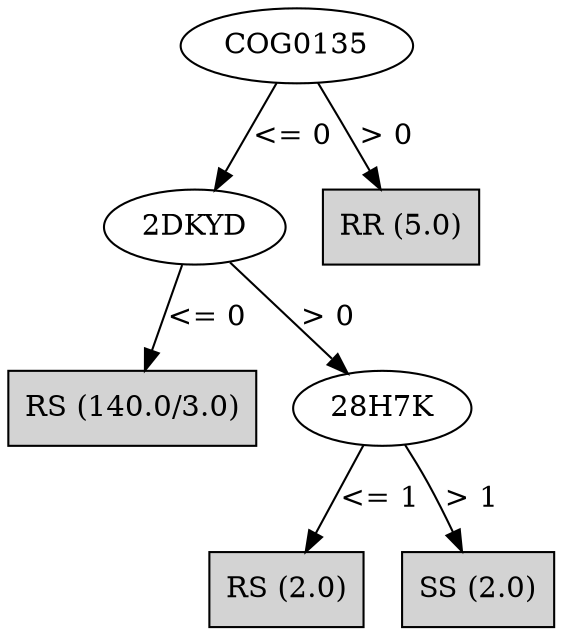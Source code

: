 digraph J48Tree {
N0 [label="COG0135" ]
N0->N1 [label="<= 0"]
N1 [label="2DKYD" ]
N1->N2 [label="<= 0"]
N2 [label="RS (140.0/3.0)" shape=box style=filled ]
N1->N3 [label="> 0"]
N3 [label="28H7K" ]
N3->N4 [label="<= 1"]
N4 [label="RS (2.0)" shape=box style=filled ]
N3->N5 [label="> 1"]
N5 [label="SS (2.0)" shape=box style=filled ]
N0->N6 [label="> 0"]
N6 [label="RR (5.0)" shape=box style=filled ]
}

